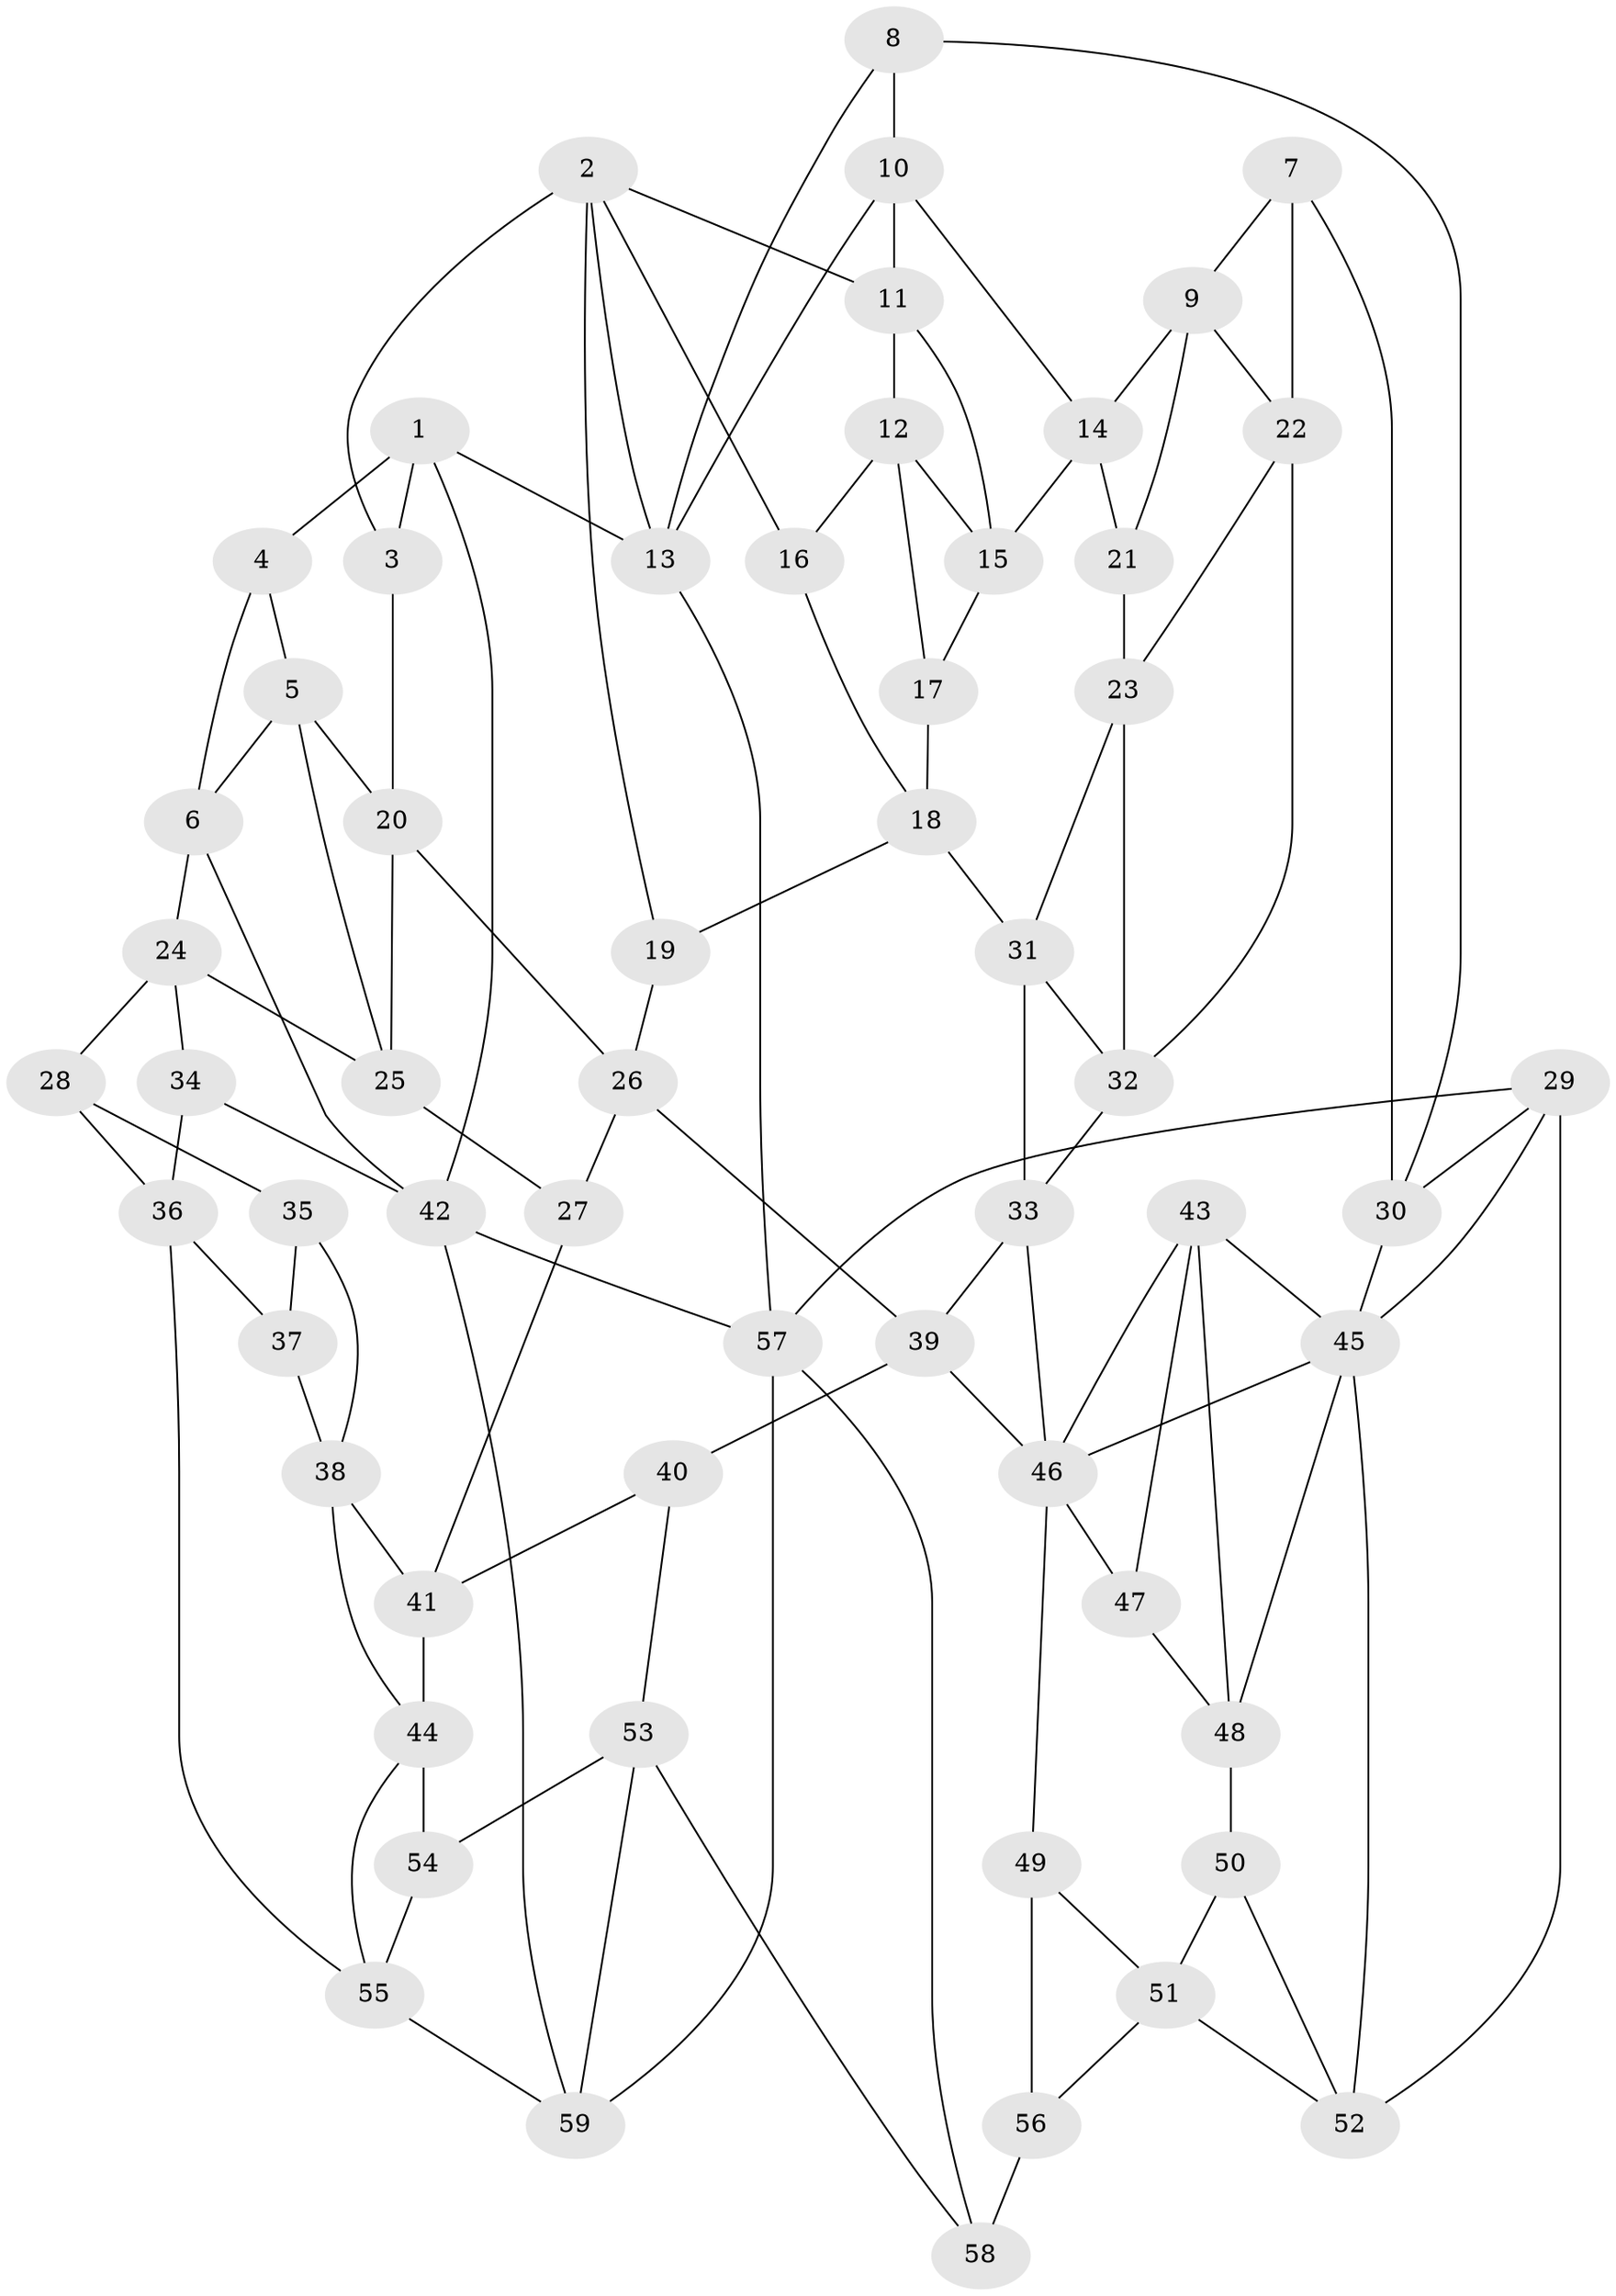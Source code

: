 // original degree distribution, {3: 0.05128205128205128, 4: 0.18803418803418803, 6: 0.23076923076923078, 5: 0.5299145299145299}
// Generated by graph-tools (version 1.1) at 2025/27/03/09/25 03:27:16]
// undirected, 59 vertices, 112 edges
graph export_dot {
graph [start="1"]
  node [color=gray90,style=filled];
  1;
  2;
  3;
  4;
  5;
  6;
  7;
  8;
  9;
  10;
  11;
  12;
  13;
  14;
  15;
  16;
  17;
  18;
  19;
  20;
  21;
  22;
  23;
  24;
  25;
  26;
  27;
  28;
  29;
  30;
  31;
  32;
  33;
  34;
  35;
  36;
  37;
  38;
  39;
  40;
  41;
  42;
  43;
  44;
  45;
  46;
  47;
  48;
  49;
  50;
  51;
  52;
  53;
  54;
  55;
  56;
  57;
  58;
  59;
  1 -- 3 [weight=1.0];
  1 -- 4 [weight=2.0];
  1 -- 13 [weight=1.0];
  1 -- 42 [weight=1.0];
  2 -- 3 [weight=1.0];
  2 -- 11 [weight=1.0];
  2 -- 13 [weight=1.0];
  2 -- 16 [weight=1.0];
  2 -- 19 [weight=1.0];
  3 -- 20 [weight=1.0];
  4 -- 5 [weight=1.0];
  4 -- 6 [weight=1.0];
  5 -- 6 [weight=1.0];
  5 -- 20 [weight=1.0];
  5 -- 25 [weight=1.0];
  6 -- 24 [weight=1.0];
  6 -- 42 [weight=1.0];
  7 -- 9 [weight=1.0];
  7 -- 22 [weight=1.0];
  7 -- 30 [weight=1.0];
  8 -- 10 [weight=1.0];
  8 -- 13 [weight=1.0];
  8 -- 30 [weight=1.0];
  9 -- 14 [weight=1.0];
  9 -- 21 [weight=1.0];
  9 -- 22 [weight=1.0];
  10 -- 11 [weight=1.0];
  10 -- 13 [weight=1.0];
  10 -- 14 [weight=1.0];
  11 -- 12 [weight=1.0];
  11 -- 15 [weight=1.0];
  12 -- 15 [weight=1.0];
  12 -- 16 [weight=1.0];
  12 -- 17 [weight=1.0];
  13 -- 57 [weight=1.0];
  14 -- 15 [weight=1.0];
  14 -- 21 [weight=1.0];
  15 -- 17 [weight=1.0];
  16 -- 18 [weight=1.0];
  17 -- 18 [weight=1.0];
  18 -- 19 [weight=1.0];
  18 -- 31 [weight=1.0];
  19 -- 26 [weight=1.0];
  20 -- 25 [weight=1.0];
  20 -- 26 [weight=1.0];
  21 -- 23 [weight=1.0];
  22 -- 23 [weight=1.0];
  22 -- 32 [weight=1.0];
  23 -- 31 [weight=1.0];
  23 -- 32 [weight=1.0];
  24 -- 25 [weight=1.0];
  24 -- 28 [weight=1.0];
  24 -- 34 [weight=1.0];
  25 -- 27 [weight=1.0];
  26 -- 27 [weight=1.0];
  26 -- 39 [weight=1.0];
  27 -- 41 [weight=1.0];
  28 -- 35 [weight=1.0];
  28 -- 36 [weight=1.0];
  29 -- 30 [weight=1.0];
  29 -- 45 [weight=1.0];
  29 -- 52 [weight=1.0];
  29 -- 57 [weight=1.0];
  30 -- 45 [weight=1.0];
  31 -- 32 [weight=1.0];
  31 -- 33 [weight=1.0];
  32 -- 33 [weight=1.0];
  33 -- 39 [weight=1.0];
  33 -- 46 [weight=1.0];
  34 -- 36 [weight=1.0];
  34 -- 42 [weight=2.0];
  35 -- 37 [weight=2.0];
  35 -- 38 [weight=1.0];
  36 -- 37 [weight=1.0];
  36 -- 55 [weight=1.0];
  37 -- 38 [weight=1.0];
  38 -- 41 [weight=1.0];
  38 -- 44 [weight=1.0];
  39 -- 40 [weight=1.0];
  39 -- 46 [weight=1.0];
  40 -- 41 [weight=1.0];
  40 -- 53 [weight=1.0];
  41 -- 44 [weight=1.0];
  42 -- 57 [weight=1.0];
  42 -- 59 [weight=1.0];
  43 -- 45 [weight=1.0];
  43 -- 46 [weight=1.0];
  43 -- 47 [weight=1.0];
  43 -- 48 [weight=1.0];
  44 -- 54 [weight=2.0];
  44 -- 55 [weight=1.0];
  45 -- 46 [weight=1.0];
  45 -- 48 [weight=1.0];
  45 -- 52 [weight=1.0];
  46 -- 47 [weight=1.0];
  46 -- 49 [weight=1.0];
  47 -- 48 [weight=1.0];
  48 -- 50 [weight=1.0];
  49 -- 51 [weight=1.0];
  49 -- 56 [weight=1.0];
  50 -- 51 [weight=1.0];
  50 -- 52 [weight=1.0];
  51 -- 52 [weight=1.0];
  51 -- 56 [weight=1.0];
  53 -- 54 [weight=1.0];
  53 -- 58 [weight=1.0];
  53 -- 59 [weight=1.0];
  54 -- 55 [weight=1.0];
  55 -- 59 [weight=1.0];
  56 -- 58 [weight=2.0];
  57 -- 58 [weight=1.0];
  57 -- 59 [weight=1.0];
}
